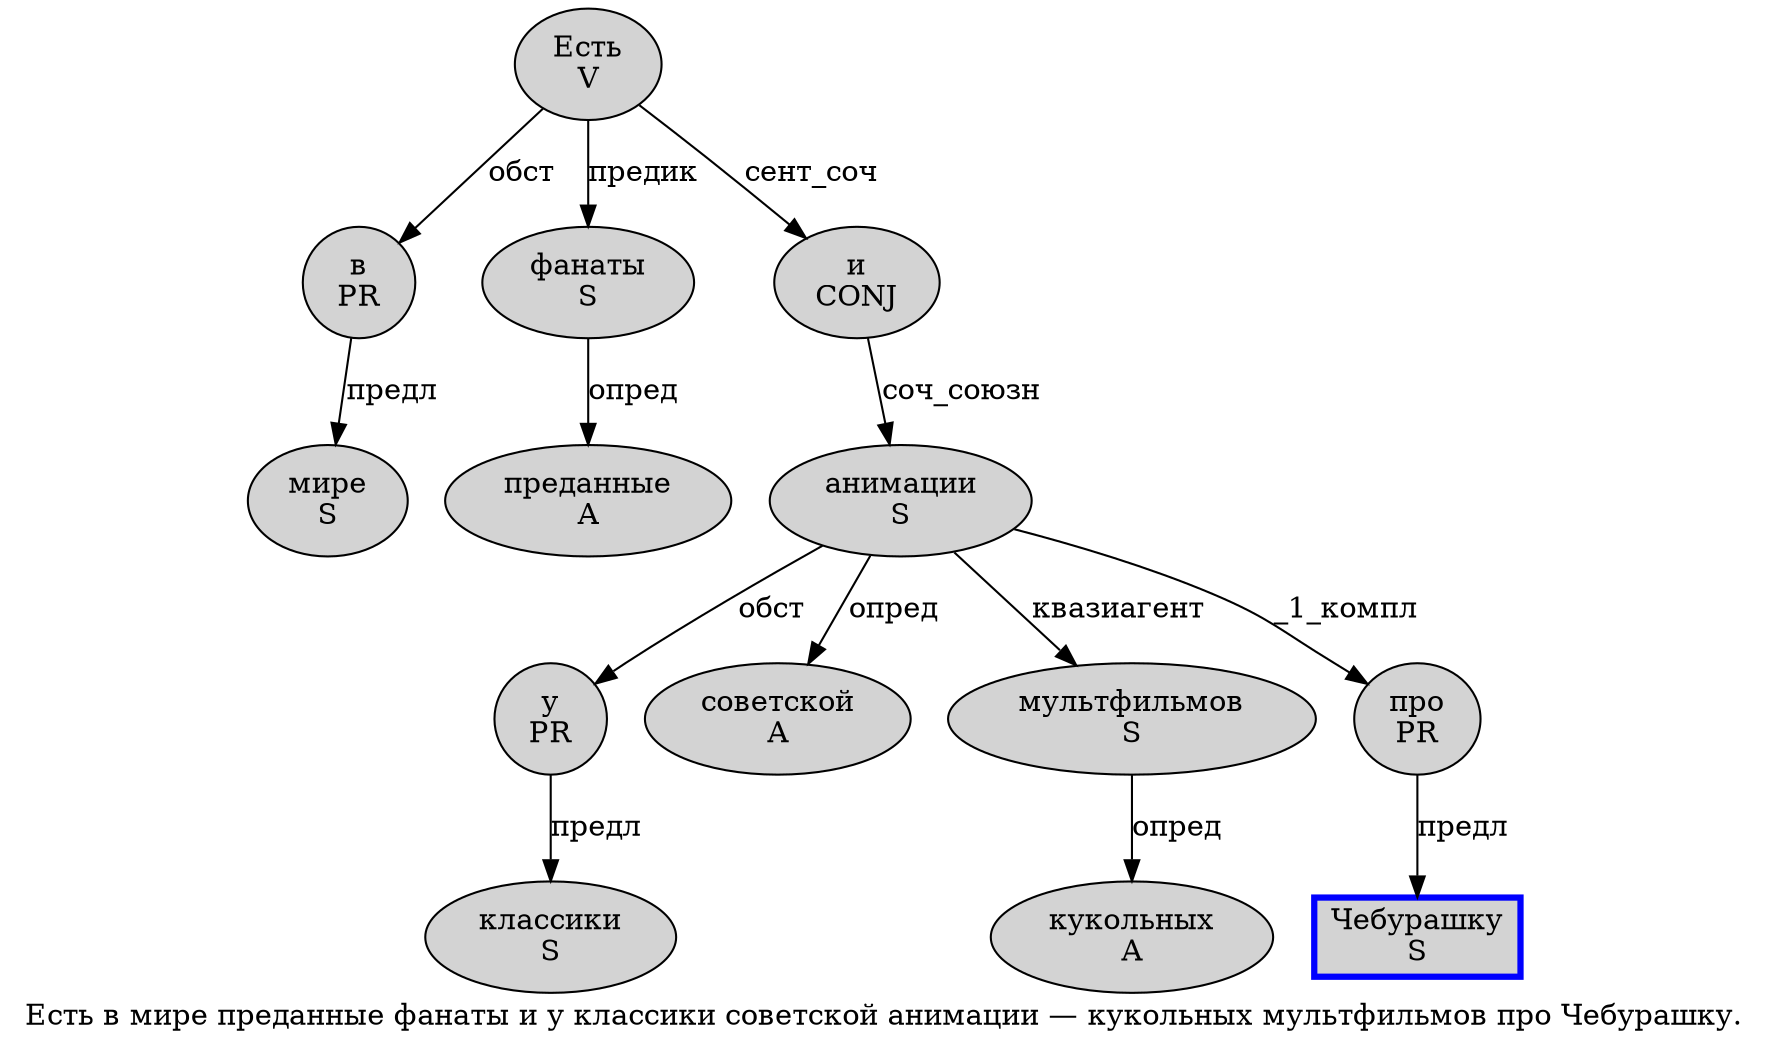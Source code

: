 digraph SENTENCE_1399 {
	graph [label="Есть в мире преданные фанаты и у классики советской анимации — кукольных мультфильмов про Чебурашку."]
	node [style=filled]
		0 [label="Есть
V" color="" fillcolor=lightgray penwidth=1 shape=ellipse]
		1 [label="в
PR" color="" fillcolor=lightgray penwidth=1 shape=ellipse]
		2 [label="мире
S" color="" fillcolor=lightgray penwidth=1 shape=ellipse]
		3 [label="преданные
A" color="" fillcolor=lightgray penwidth=1 shape=ellipse]
		4 [label="фанаты
S" color="" fillcolor=lightgray penwidth=1 shape=ellipse]
		5 [label="и
CONJ" color="" fillcolor=lightgray penwidth=1 shape=ellipse]
		6 [label="у
PR" color="" fillcolor=lightgray penwidth=1 shape=ellipse]
		7 [label="классики
S" color="" fillcolor=lightgray penwidth=1 shape=ellipse]
		8 [label="советской
A" color="" fillcolor=lightgray penwidth=1 shape=ellipse]
		9 [label="анимации
S" color="" fillcolor=lightgray penwidth=1 shape=ellipse]
		11 [label="кукольных
A" color="" fillcolor=lightgray penwidth=1 shape=ellipse]
		12 [label="мультфильмов
S" color="" fillcolor=lightgray penwidth=1 shape=ellipse]
		13 [label="про
PR" color="" fillcolor=lightgray penwidth=1 shape=ellipse]
		14 [label="Чебурашку
S" color=blue fillcolor=lightgray penwidth=3 shape=box]
			12 -> 11 [label="опред"]
			0 -> 1 [label="обст"]
			0 -> 4 [label="предик"]
			0 -> 5 [label="сент_соч"]
			13 -> 14 [label="предл"]
			6 -> 7 [label="предл"]
			9 -> 6 [label="обст"]
			9 -> 8 [label="опред"]
			9 -> 12 [label="квазиагент"]
			9 -> 13 [label="_1_компл"]
			4 -> 3 [label="опред"]
			1 -> 2 [label="предл"]
			5 -> 9 [label="соч_союзн"]
}